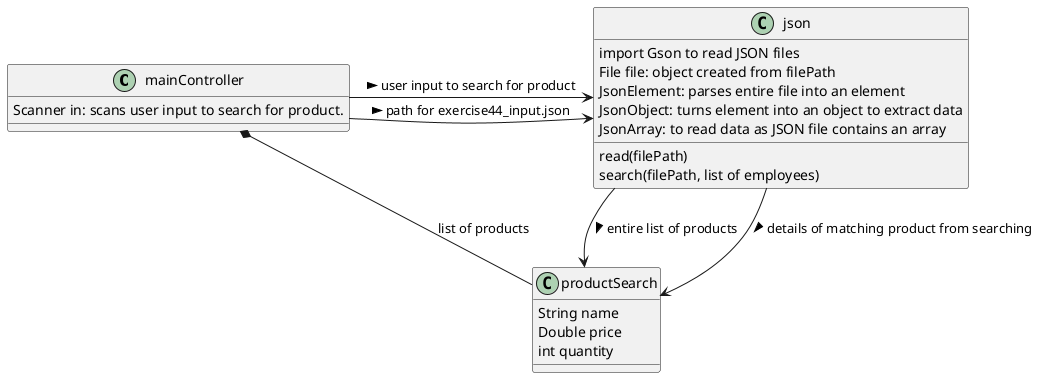 @startuml

class mainController {
Scanner in: scans user input to search for product.
}

class json {
{method} read(filePath)
{method} search(filePath, list of employees)
import Gson to read JSON files
File file: object created from filePath
JsonElement: parses entire file into an element
JsonObject: turns element into an object to extract data
JsonArray: to read data as JSON file contains an array
}

mainController -> json: > path for exercise44_input.json
mainController *-- productSearch: list of products
json --> productSearch: > entire list of products
mainController --> json: > user input to search for product
json --> productSearch: > details of matching product from searching

class productSearch {
String name
Double price
int quantity
}
@enduml